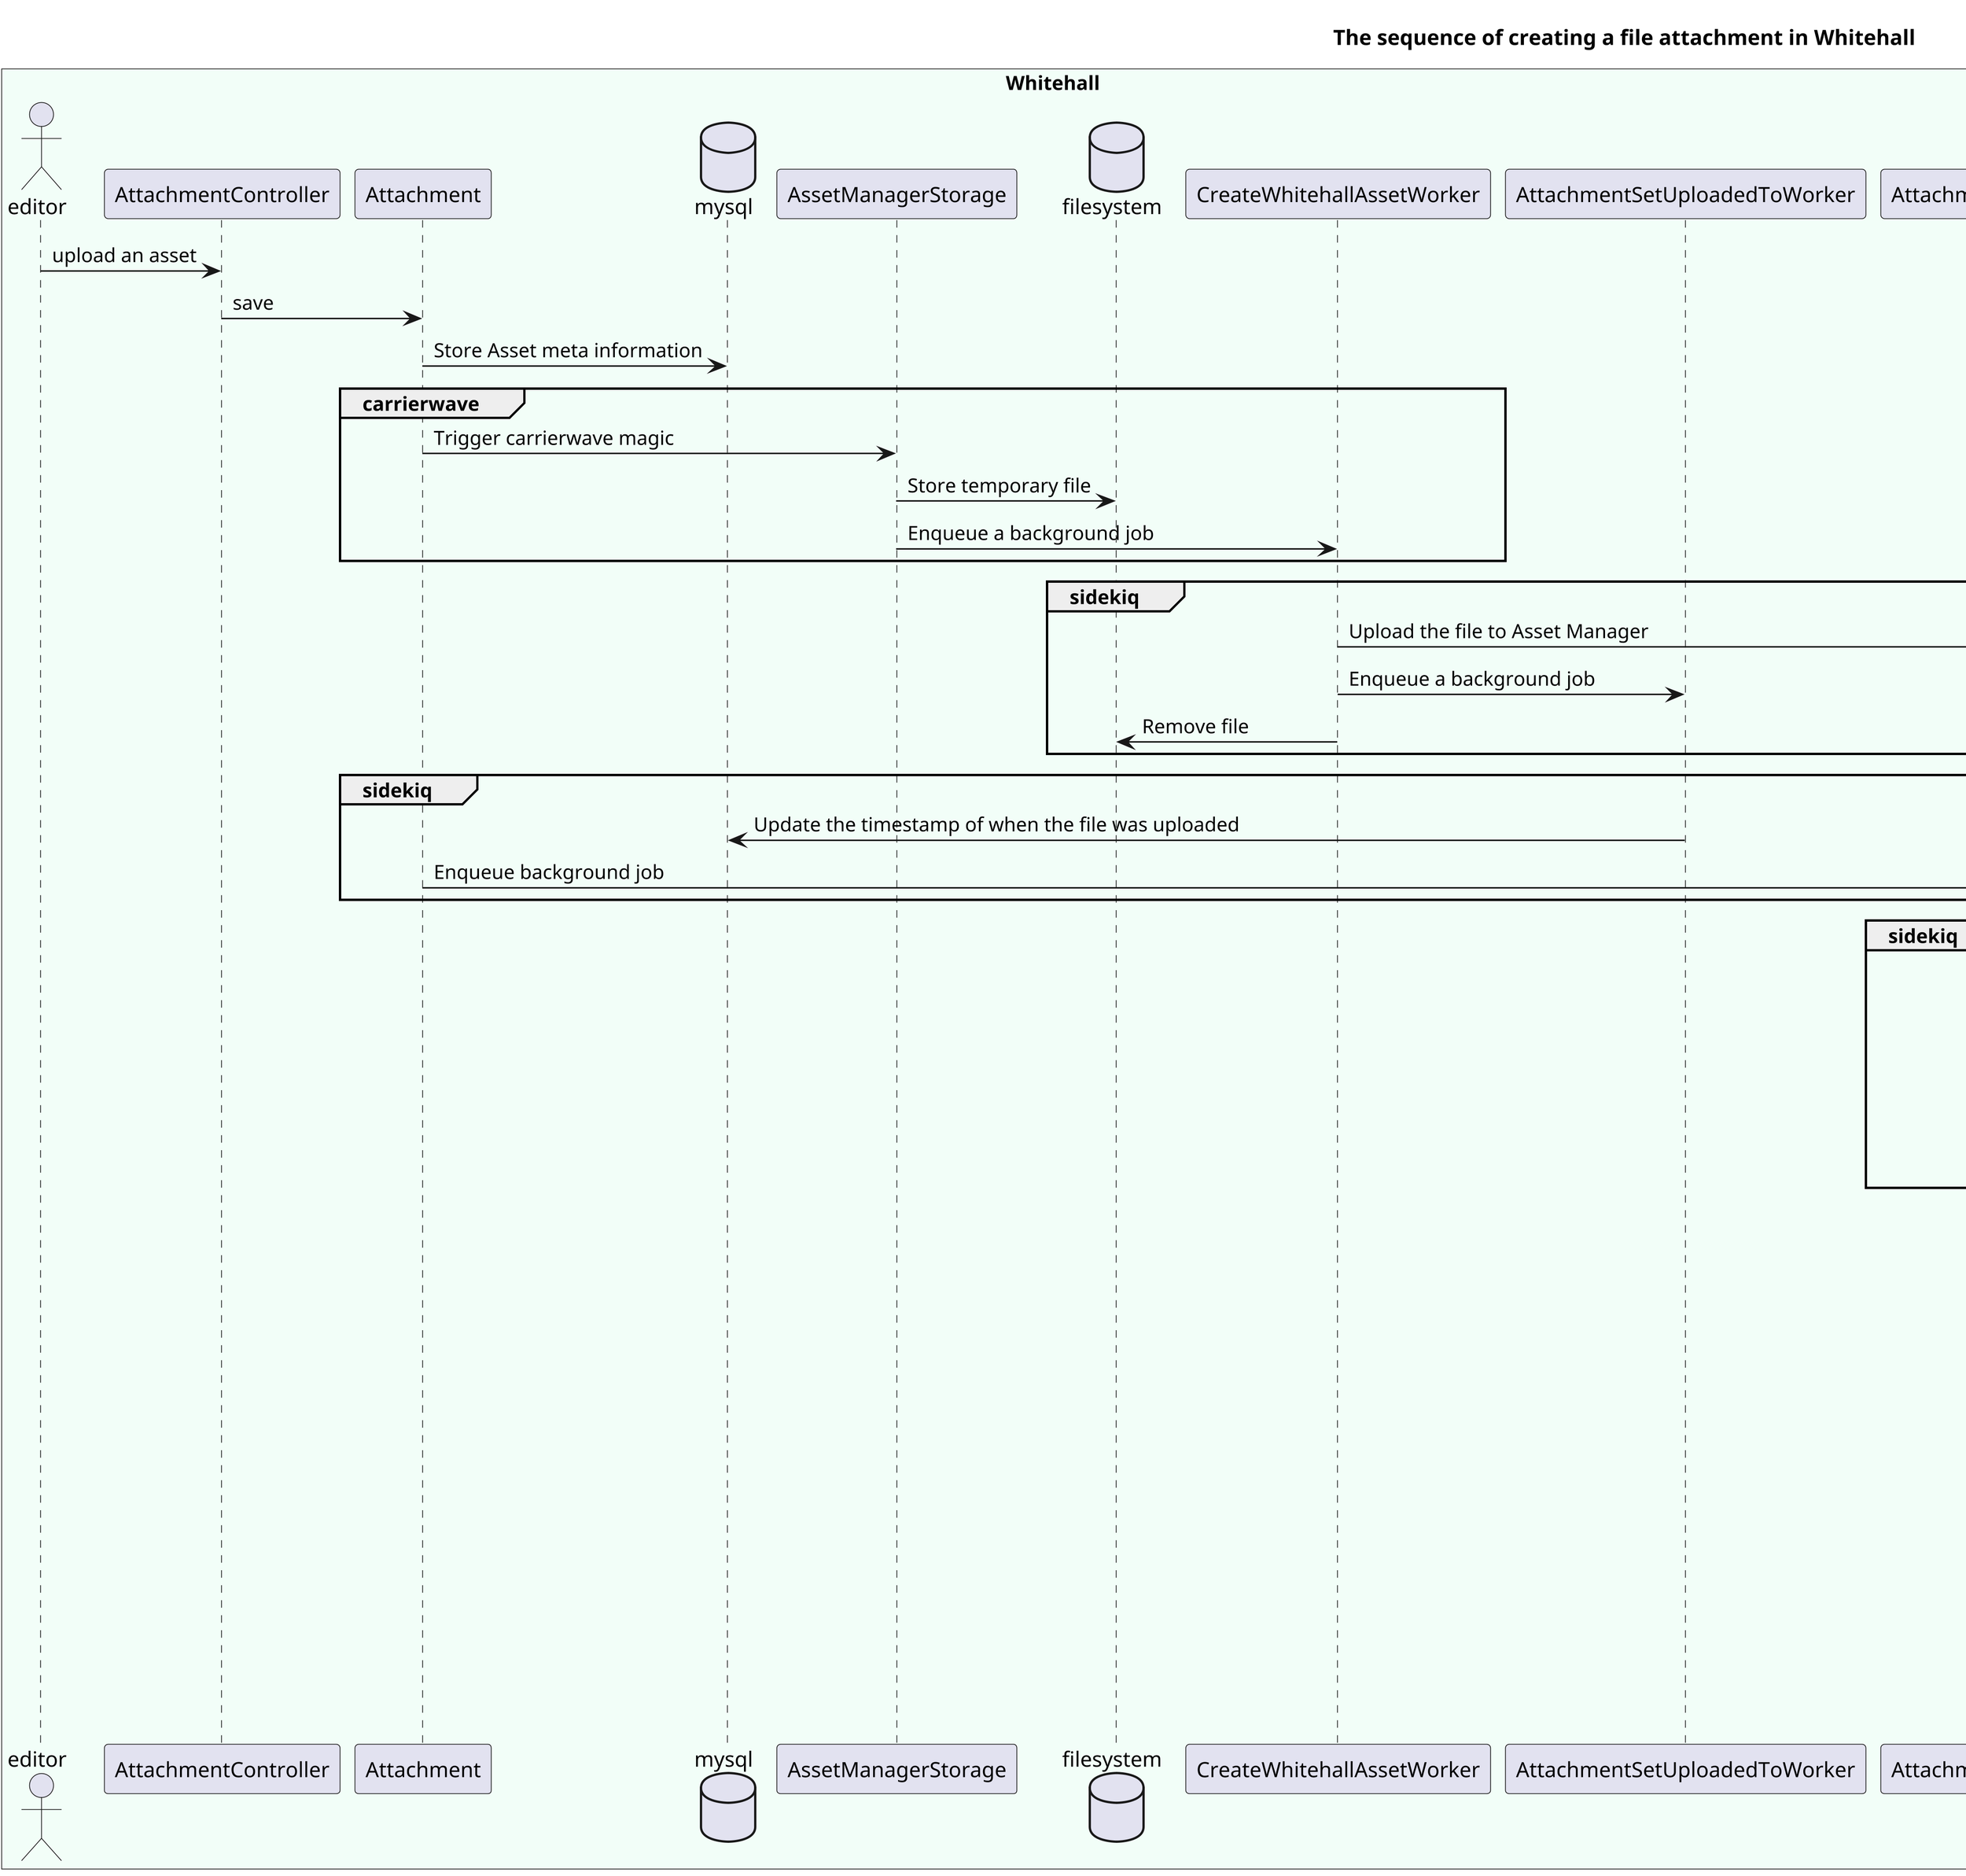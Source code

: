 @startuml

skinparam dpi 300
title The sequence of creating a file attachment in Whitehall

box "Whitehall" #f2fef8
actor editor
participant AttachmentController
participant Attachment
database mysql
participant AssetManagerStorage
database filesystem
participant CreateWhitehallAssetWorker
participant AttachmentSetUploadedToWorker
participant AttachmentUpdater
end box

box "Asset Manager" #f2f8fe
participant asset_manager
participant Asset
database am_filesystem
participant VirusScanner
participant SaveToCloudStorageWorker
database S3
end box


editor -> AttachmentController : upload an asset
AttachmentController -> Attachment : save
Attachment -> mysql : Store Asset meta information

group carrierwave
    Attachment -> AssetManagerStorage : Trigger carrierwave magic
    AssetManagerStorage -> filesystem : Store temporary file
    AssetManagerStorage -> CreateWhitehallAssetWorker : Enqueue a background job
end group

group sidekiq
    CreateWhitehallAssetWorker -> asset_manager : Upload the file to Asset Manager
    CreateWhitehallAssetWorker -> AttachmentSetUploadedToWorker : Enqueue a background job
    CreateWhitehallAssetWorker -> filesystem : Remove file
end group

group sidekiq
    AttachmentSetUploadedToWorker -> mysql : Update the timestamp of when the file was uploaded
    Attachment -> AttachmentUpdater : Enqueue background job
end group

group sidekiq
    AttachmentUpdater -> asset_manager : AccessLimitedUpdates
    AttachmentUpdater -> asset_manager : DraftStatusUpdates
    AttachmentUpdater -> asset_manager : LinkHeaderUpdates
    AttachmentUpdater -> asset_manager : RedirectUrlUpdates
    AttachmentUpdater -> asset_manager : ReplacementIdUpdates
end group

group carrierwave
    asset_manager -> Asset : Save
    Asset -> am_filesystem : Store temporary file
    Asset -> VirusScanner : Enqueue virus scanner
end group

group sidekiq
    VirusScanner -> Asset : Update state to be "clean"
    Asset -> SaveToCloudStorageWorker : Enqueue SaveToCloudStorageWorker
end group

group sidekiq
    SaveToCloudStorageWorker -> S3 : Upload to S3
    SaveToCloudStorageWorker -> Asset : Update state to be "uploaded"
    Asset -> am_filesystem : Remove temp file
end group


@enduml

